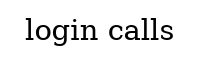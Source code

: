  /* dot -ologin_calls.png -Tpng login_calls.dot */ 
digraph login_calls {
label="login calls";
rankdir=LR;
}
